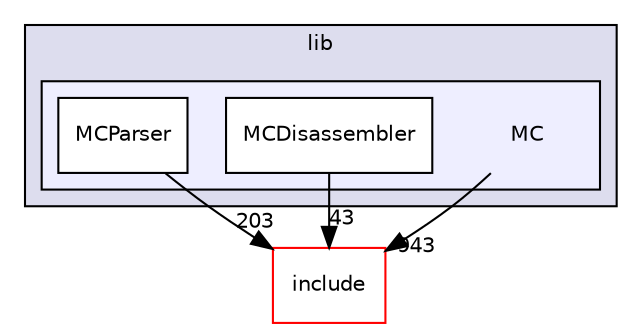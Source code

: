 digraph "lib/MC" {
  bgcolor=transparent;
  compound=true
  node [ fontsize="10", fontname="Helvetica"];
  edge [ labelfontsize="10", labelfontname="Helvetica"];
  subgraph clusterdir_97aefd0d527b934f1d99a682da8fe6a9 {
    graph [ bgcolor="#ddddee", pencolor="black", label="lib" fontname="Helvetica", fontsize="10", URL="dir_97aefd0d527b934f1d99a682da8fe6a9.html"]
  subgraph clusterdir_741b3efb3a0fb2aad3417ac1ac9df3e5 {
    graph [ bgcolor="#eeeeff", pencolor="black", label="" URL="dir_741b3efb3a0fb2aad3417ac1ac9df3e5.html"];
    dir_741b3efb3a0fb2aad3417ac1ac9df3e5 [shape=plaintext label="MC"];
    dir_dfb1cfb2a81ae8c968fbf3ffca5e79b4 [shape=box label="MCDisassembler" color="black" fillcolor="white" style="filled" URL="dir_dfb1cfb2a81ae8c968fbf3ffca5e79b4.html"];
    dir_63836eccac385a8353277d2b47aa4305 [shape=box label="MCParser" color="black" fillcolor="white" style="filled" URL="dir_63836eccac385a8353277d2b47aa4305.html"];
  }
  }
  dir_d44c64559bbebec7f509842c48db8b23 [shape=box label="include" color="red" URL="dir_d44c64559bbebec7f509842c48db8b23.html"];
  dir_63836eccac385a8353277d2b47aa4305->dir_d44c64559bbebec7f509842c48db8b23 [headlabel="203", labeldistance=1.5 headhref="dir_000081_000001.html"];
  dir_741b3efb3a0fb2aad3417ac1ac9df3e5->dir_d44c64559bbebec7f509842c48db8b23 [headlabel="943", labeldistance=1.5 headhref="dir_000004_000001.html"];
  dir_dfb1cfb2a81ae8c968fbf3ffca5e79b4->dir_d44c64559bbebec7f509842c48db8b23 [headlabel="43", labeldistance=1.5 headhref="dir_000005_000001.html"];
}
